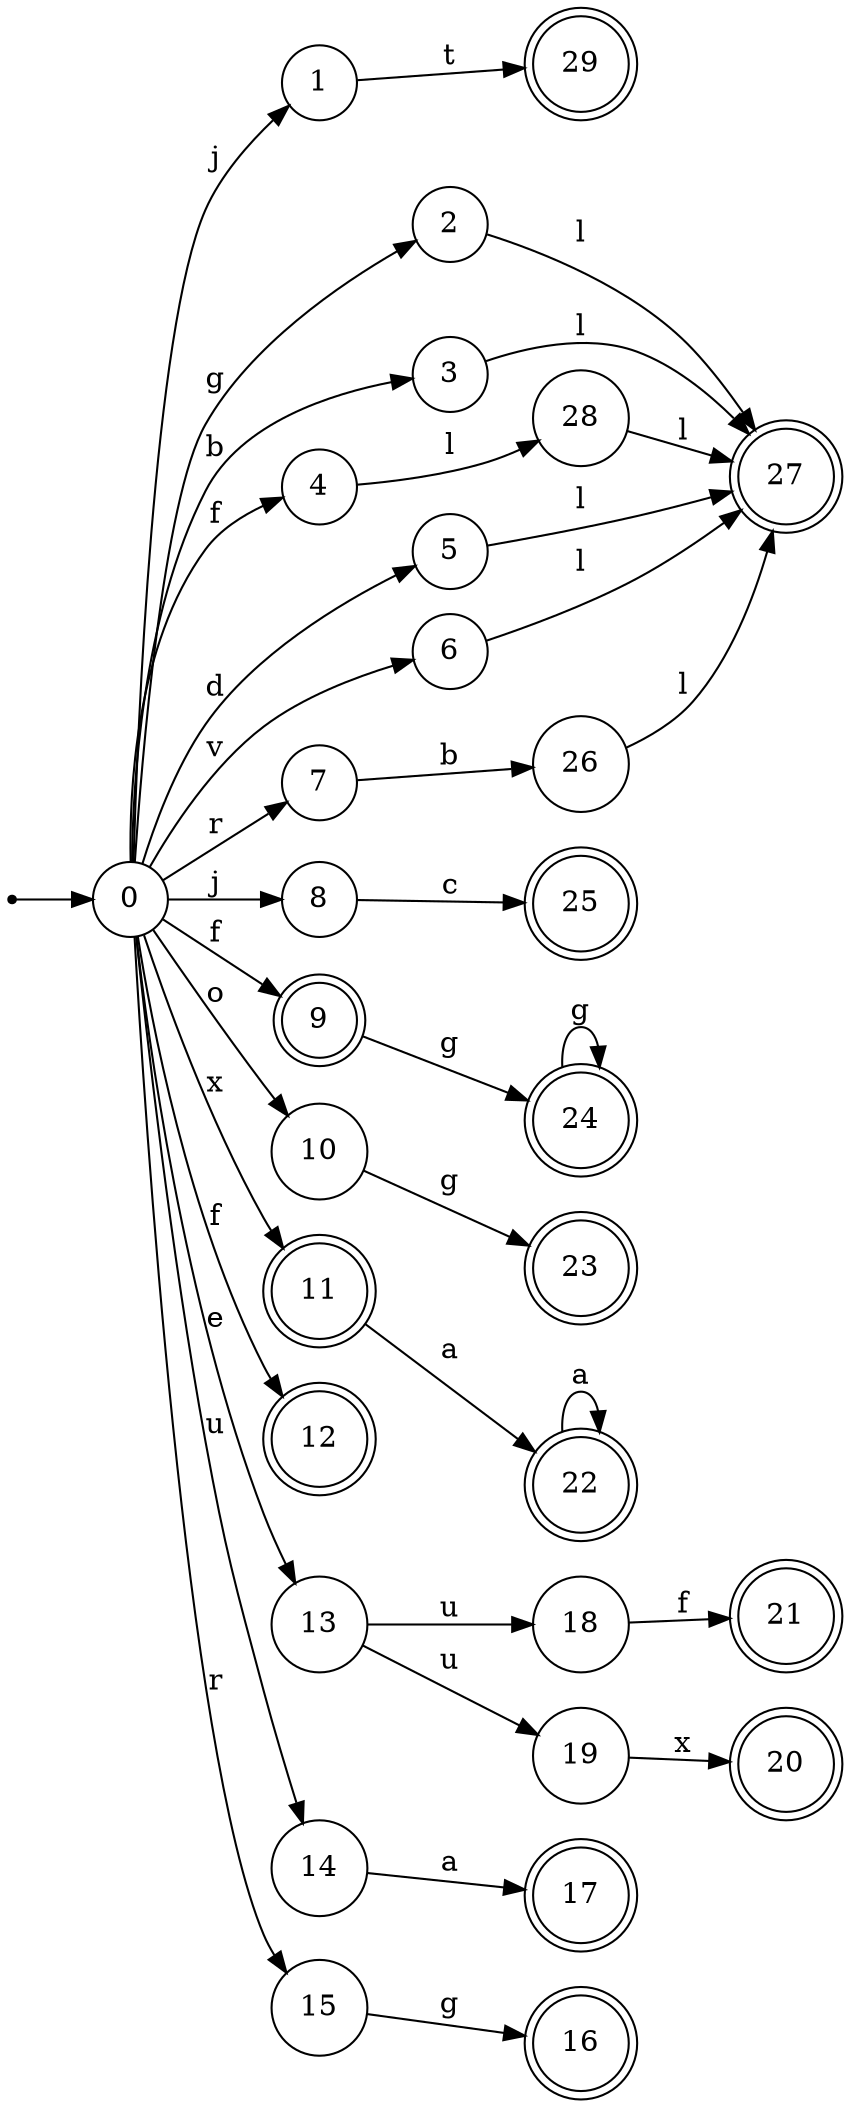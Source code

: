digraph finite_state_machine {
rankdir=LR;
size="20,20";
node [shape = point]; "dummy0"
node [shape = circle]; "0";
"dummy0" -> "0";
node [shape = circle]; "1";
node [shape = circle]; "2";
node [shape = circle]; "3";
node [shape = circle]; "4";
node [shape = circle]; "5";
node [shape = circle]; "6";
node [shape = circle]; "7";
node [shape = circle]; "8";
node [shape = doublecircle]; "9";node [shape = circle]; "10";
node [shape = doublecircle]; "11";node [shape = doublecircle]; "12";node [shape = circle]; "13";
node [shape = circle]; "14";
node [shape = circle]; "15";
node [shape = doublecircle]; "16";node [shape = doublecircle]; "17";node [shape = circle]; "18";
node [shape = circle]; "19";
node [shape = doublecircle]; "20";node [shape = doublecircle]; "21";node [shape = doublecircle]; "22";node [shape = doublecircle]; "23";node [shape = doublecircle]; "24";node [shape = doublecircle]; "25";node [shape = circle]; "26";
node [shape = doublecircle]; "27";node [shape = circle]; "28";
node [shape = doublecircle]; "29";"0" -> "8" [label = "j"];
 "0" -> "1" [label = "j"];
 "0" -> "2" [label = "g"];
 "0" -> "3" [label = "b"];
 "0" -> "9" [label = "f"];
 "0" -> "4" [label = "f"];
 "0" -> "12" [label = "f"];
 "0" -> "5" [label = "d"];
 "0" -> "6" [label = "v"];
 "0" -> "15" [label = "r"];
 "0" -> "7" [label = "r"];
 "0" -> "10" [label = "o"];
 "0" -> "11" [label = "x"];
 "0" -> "13" [label = "e"];
 "0" -> "14" [label = "u"];
 "15" -> "16" [label = "g"];
 "14" -> "17" [label = "a"];
 "13" -> "18" [label = "u"];
 "13" -> "19" [label = "u"];
 "19" -> "20" [label = "x"];
 "18" -> "21" [label = "f"];
 "11" -> "22" [label = "a"];
 "22" -> "22" [label = "a"];
 "10" -> "23" [label = "g"];
 "9" -> "24" [label = "g"];
 "24" -> "24" [label = "g"];
 "8" -> "25" [label = "c"];
 "7" -> "26" [label = "b"];
 "26" -> "27" [label = "l"];
 "6" -> "27" [label = "l"];
 "5" -> "27" [label = "l"];
 "4" -> "28" [label = "l"];
 "28" -> "27" [label = "l"];
 "3" -> "27" [label = "l"];
 "2" -> "27" [label = "l"];
 "1" -> "29" [label = "t"];
 }
